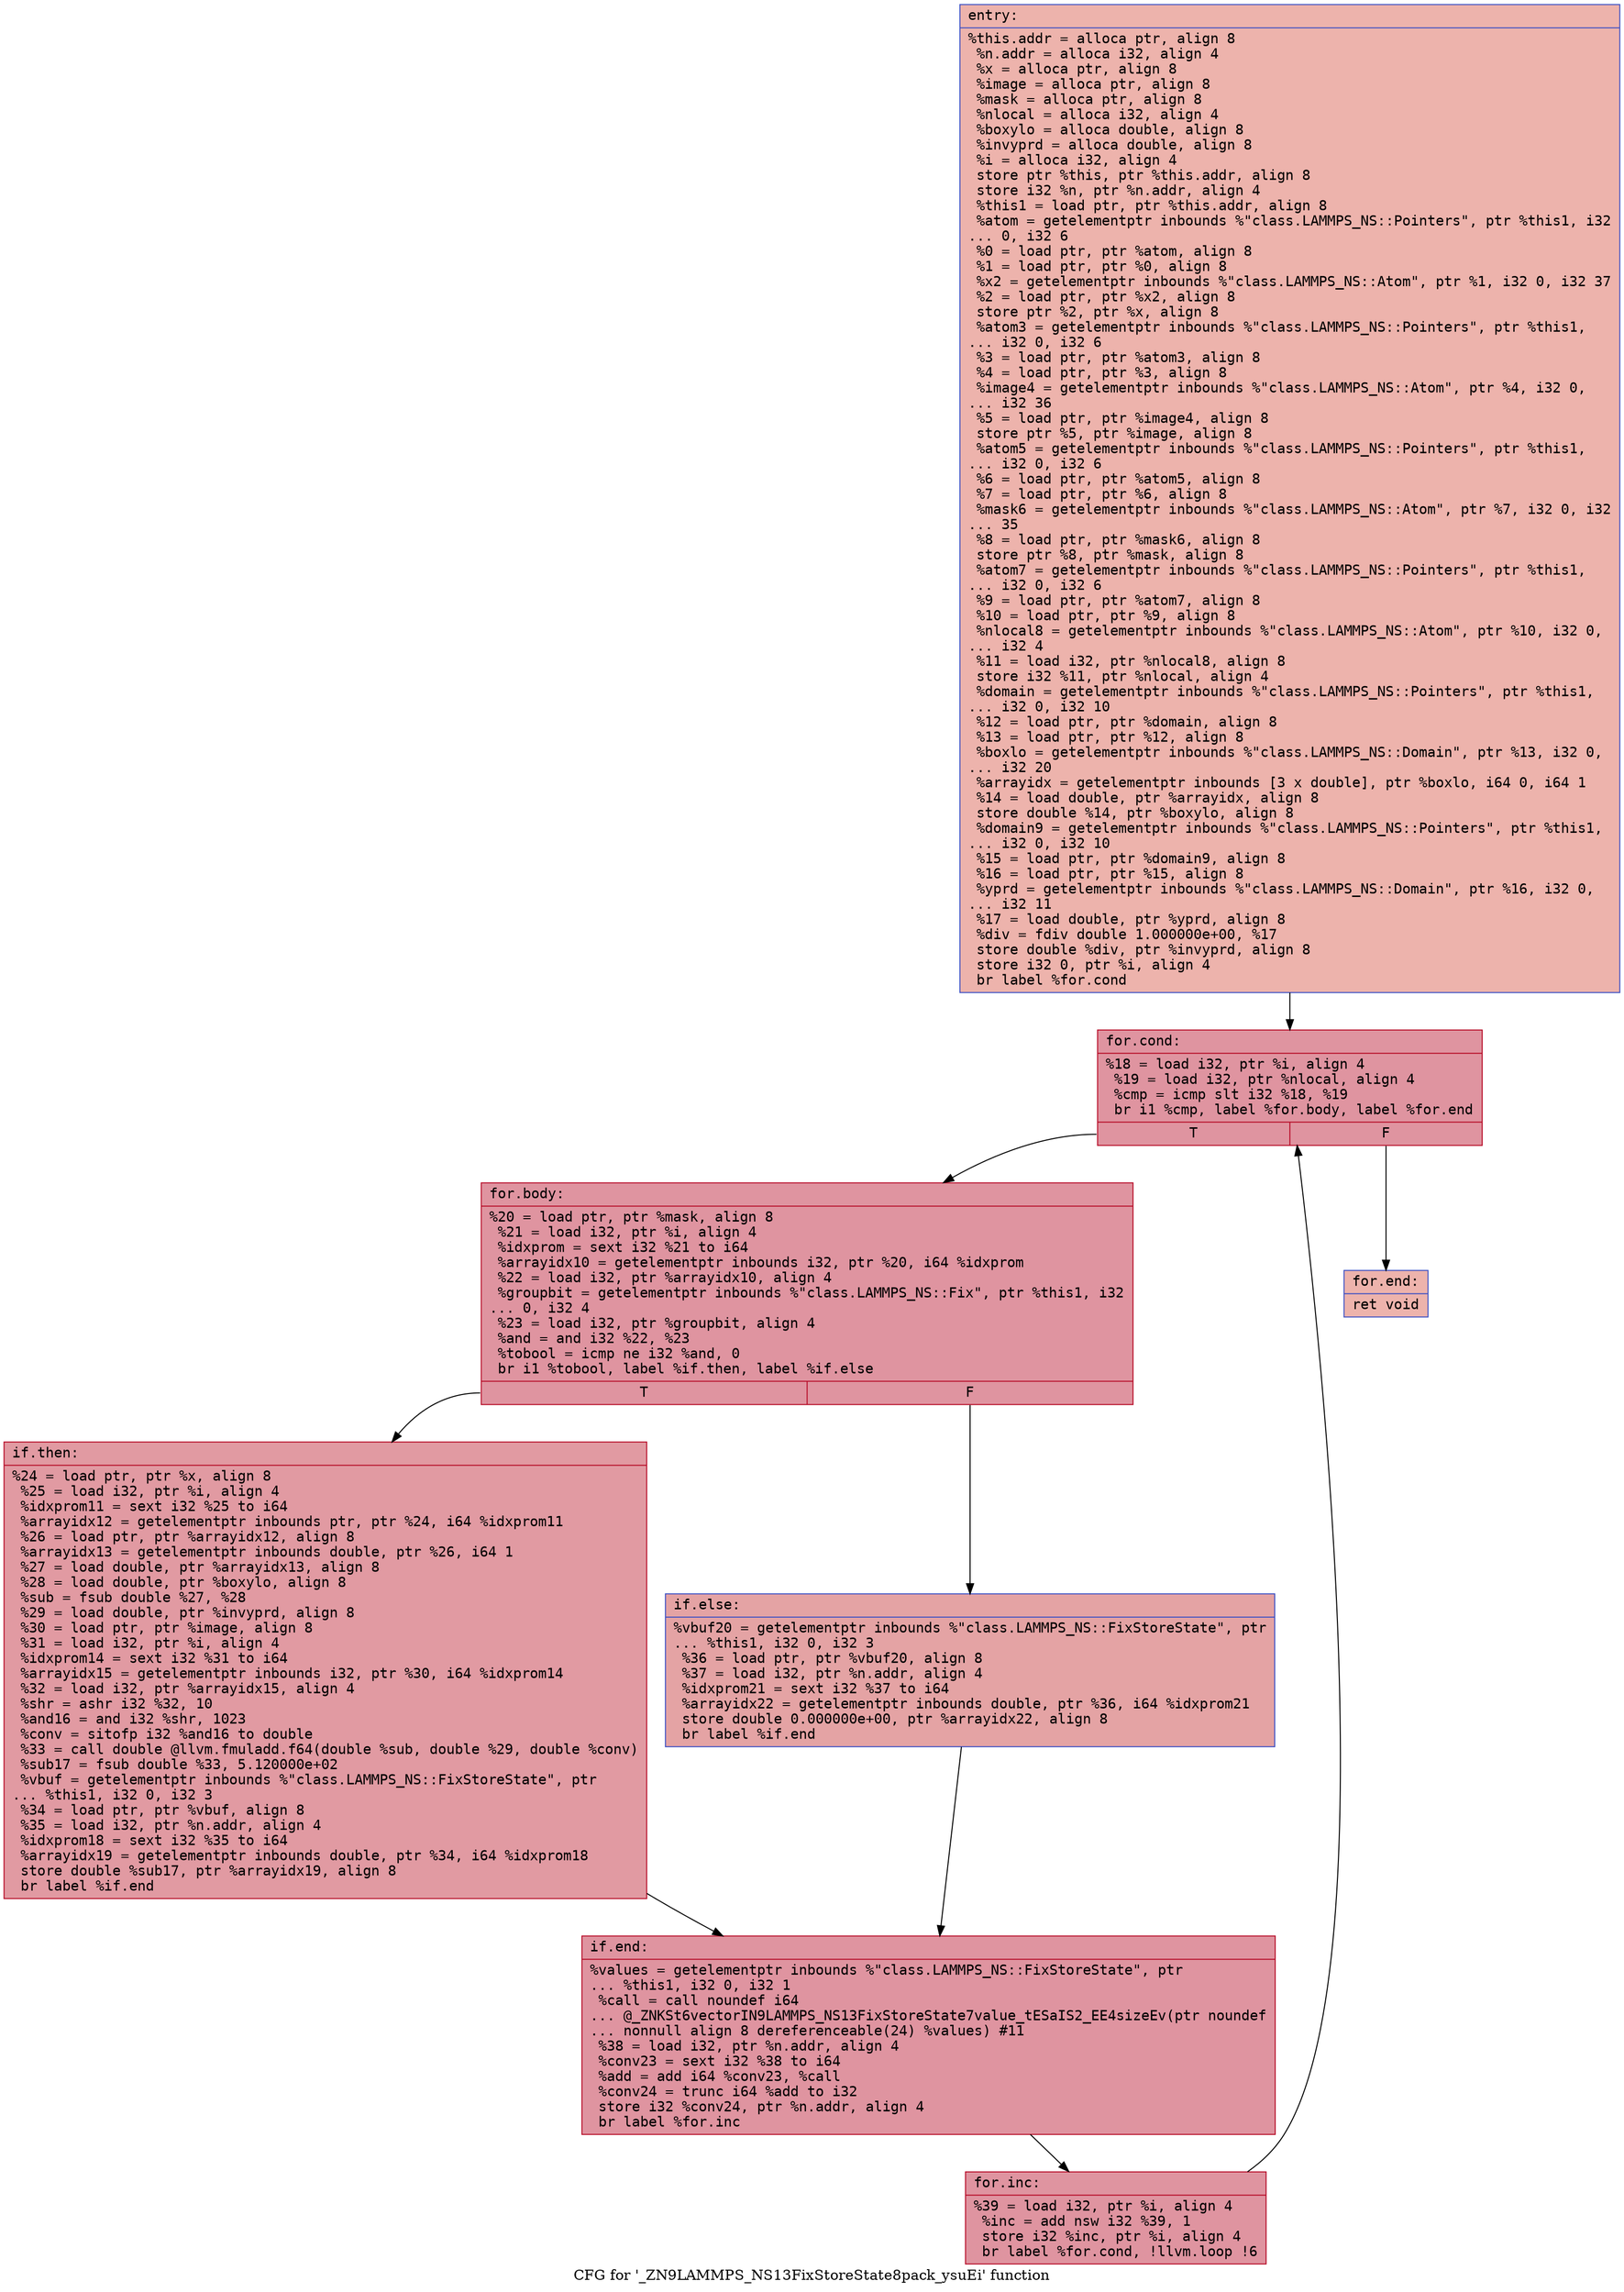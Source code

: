 digraph "CFG for '_ZN9LAMMPS_NS13FixStoreState8pack_ysuEi' function" {
	label="CFG for '_ZN9LAMMPS_NS13FixStoreState8pack_ysuEi' function";

	Node0x55b56491e950 [shape=record,color="#3d50c3ff", style=filled, fillcolor="#d6524470" fontname="Courier",label="{entry:\l|  %this.addr = alloca ptr, align 8\l  %n.addr = alloca i32, align 4\l  %x = alloca ptr, align 8\l  %image = alloca ptr, align 8\l  %mask = alloca ptr, align 8\l  %nlocal = alloca i32, align 4\l  %boxylo = alloca double, align 8\l  %invyprd = alloca double, align 8\l  %i = alloca i32, align 4\l  store ptr %this, ptr %this.addr, align 8\l  store i32 %n, ptr %n.addr, align 4\l  %this1 = load ptr, ptr %this.addr, align 8\l  %atom = getelementptr inbounds %\"class.LAMMPS_NS::Pointers\", ptr %this1, i32\l... 0, i32 6\l  %0 = load ptr, ptr %atom, align 8\l  %1 = load ptr, ptr %0, align 8\l  %x2 = getelementptr inbounds %\"class.LAMMPS_NS::Atom\", ptr %1, i32 0, i32 37\l  %2 = load ptr, ptr %x2, align 8\l  store ptr %2, ptr %x, align 8\l  %atom3 = getelementptr inbounds %\"class.LAMMPS_NS::Pointers\", ptr %this1,\l... i32 0, i32 6\l  %3 = load ptr, ptr %atom3, align 8\l  %4 = load ptr, ptr %3, align 8\l  %image4 = getelementptr inbounds %\"class.LAMMPS_NS::Atom\", ptr %4, i32 0,\l... i32 36\l  %5 = load ptr, ptr %image4, align 8\l  store ptr %5, ptr %image, align 8\l  %atom5 = getelementptr inbounds %\"class.LAMMPS_NS::Pointers\", ptr %this1,\l... i32 0, i32 6\l  %6 = load ptr, ptr %atom5, align 8\l  %7 = load ptr, ptr %6, align 8\l  %mask6 = getelementptr inbounds %\"class.LAMMPS_NS::Atom\", ptr %7, i32 0, i32\l... 35\l  %8 = load ptr, ptr %mask6, align 8\l  store ptr %8, ptr %mask, align 8\l  %atom7 = getelementptr inbounds %\"class.LAMMPS_NS::Pointers\", ptr %this1,\l... i32 0, i32 6\l  %9 = load ptr, ptr %atom7, align 8\l  %10 = load ptr, ptr %9, align 8\l  %nlocal8 = getelementptr inbounds %\"class.LAMMPS_NS::Atom\", ptr %10, i32 0,\l... i32 4\l  %11 = load i32, ptr %nlocal8, align 8\l  store i32 %11, ptr %nlocal, align 4\l  %domain = getelementptr inbounds %\"class.LAMMPS_NS::Pointers\", ptr %this1,\l... i32 0, i32 10\l  %12 = load ptr, ptr %domain, align 8\l  %13 = load ptr, ptr %12, align 8\l  %boxlo = getelementptr inbounds %\"class.LAMMPS_NS::Domain\", ptr %13, i32 0,\l... i32 20\l  %arrayidx = getelementptr inbounds [3 x double], ptr %boxlo, i64 0, i64 1\l  %14 = load double, ptr %arrayidx, align 8\l  store double %14, ptr %boxylo, align 8\l  %domain9 = getelementptr inbounds %\"class.LAMMPS_NS::Pointers\", ptr %this1,\l... i32 0, i32 10\l  %15 = load ptr, ptr %domain9, align 8\l  %16 = load ptr, ptr %15, align 8\l  %yprd = getelementptr inbounds %\"class.LAMMPS_NS::Domain\", ptr %16, i32 0,\l... i32 11\l  %17 = load double, ptr %yprd, align 8\l  %div = fdiv double 1.000000e+00, %17\l  store double %div, ptr %invyprd, align 8\l  store i32 0, ptr %i, align 4\l  br label %for.cond\l}"];
	Node0x55b56491e950 -> Node0x55b564920ff0[tooltip="entry -> for.cond\nProbability 100.00%" ];
	Node0x55b564920ff0 [shape=record,color="#b70d28ff", style=filled, fillcolor="#b70d2870" fontname="Courier",label="{for.cond:\l|  %18 = load i32, ptr %i, align 4\l  %19 = load i32, ptr %nlocal, align 4\l  %cmp = icmp slt i32 %18, %19\l  br i1 %cmp, label %for.body, label %for.end\l|{<s0>T|<s1>F}}"];
	Node0x55b564920ff0:s0 -> Node0x55b564921290[tooltip="for.cond -> for.body\nProbability 96.88%" ];
	Node0x55b564920ff0:s1 -> Node0x55b564921310[tooltip="for.cond -> for.end\nProbability 3.12%" ];
	Node0x55b564921290 [shape=record,color="#b70d28ff", style=filled, fillcolor="#b70d2870" fontname="Courier",label="{for.body:\l|  %20 = load ptr, ptr %mask, align 8\l  %21 = load i32, ptr %i, align 4\l  %idxprom = sext i32 %21 to i64\l  %arrayidx10 = getelementptr inbounds i32, ptr %20, i64 %idxprom\l  %22 = load i32, ptr %arrayidx10, align 4\l  %groupbit = getelementptr inbounds %\"class.LAMMPS_NS::Fix\", ptr %this1, i32\l... 0, i32 4\l  %23 = load i32, ptr %groupbit, align 4\l  %and = and i32 %22, %23\l  %tobool = icmp ne i32 %and, 0\l  br i1 %tobool, label %if.then, label %if.else\l|{<s0>T|<s1>F}}"];
	Node0x55b564921290:s0 -> Node0x55b5649219e0[tooltip="for.body -> if.then\nProbability 62.50%" ];
	Node0x55b564921290:s1 -> Node0x55b564921a50[tooltip="for.body -> if.else\nProbability 37.50%" ];
	Node0x55b5649219e0 [shape=record,color="#b70d28ff", style=filled, fillcolor="#bb1b2c70" fontname="Courier",label="{if.then:\l|  %24 = load ptr, ptr %x, align 8\l  %25 = load i32, ptr %i, align 4\l  %idxprom11 = sext i32 %25 to i64\l  %arrayidx12 = getelementptr inbounds ptr, ptr %24, i64 %idxprom11\l  %26 = load ptr, ptr %arrayidx12, align 8\l  %arrayidx13 = getelementptr inbounds double, ptr %26, i64 1\l  %27 = load double, ptr %arrayidx13, align 8\l  %28 = load double, ptr %boxylo, align 8\l  %sub = fsub double %27, %28\l  %29 = load double, ptr %invyprd, align 8\l  %30 = load ptr, ptr %image, align 8\l  %31 = load i32, ptr %i, align 4\l  %idxprom14 = sext i32 %31 to i64\l  %arrayidx15 = getelementptr inbounds i32, ptr %30, i64 %idxprom14\l  %32 = load i32, ptr %arrayidx15, align 4\l  %shr = ashr i32 %32, 10\l  %and16 = and i32 %shr, 1023\l  %conv = sitofp i32 %and16 to double\l  %33 = call double @llvm.fmuladd.f64(double %sub, double %29, double %conv)\l  %sub17 = fsub double %33, 5.120000e+02\l  %vbuf = getelementptr inbounds %\"class.LAMMPS_NS::FixStoreState\", ptr\l... %this1, i32 0, i32 3\l  %34 = load ptr, ptr %vbuf, align 8\l  %35 = load i32, ptr %n.addr, align 4\l  %idxprom18 = sext i32 %35 to i64\l  %arrayidx19 = getelementptr inbounds double, ptr %34, i64 %idxprom18\l  store double %sub17, ptr %arrayidx19, align 8\l  br label %if.end\l}"];
	Node0x55b5649219e0 -> Node0x55b564920cd0[tooltip="if.then -> if.end\nProbability 100.00%" ];
	Node0x55b564921a50 [shape=record,color="#3d50c3ff", style=filled, fillcolor="#c32e3170" fontname="Courier",label="{if.else:\l|  %vbuf20 = getelementptr inbounds %\"class.LAMMPS_NS::FixStoreState\", ptr\l... %this1, i32 0, i32 3\l  %36 = load ptr, ptr %vbuf20, align 8\l  %37 = load i32, ptr %n.addr, align 4\l  %idxprom21 = sext i32 %37 to i64\l  %arrayidx22 = getelementptr inbounds double, ptr %36, i64 %idxprom21\l  store double 0.000000e+00, ptr %arrayidx22, align 8\l  br label %if.end\l}"];
	Node0x55b564921a50 -> Node0x55b564920cd0[tooltip="if.else -> if.end\nProbability 100.00%" ];
	Node0x55b564920cd0 [shape=record,color="#b70d28ff", style=filled, fillcolor="#b70d2870" fontname="Courier",label="{if.end:\l|  %values = getelementptr inbounds %\"class.LAMMPS_NS::FixStoreState\", ptr\l... %this1, i32 0, i32 1\l  %call = call noundef i64\l... @_ZNKSt6vectorIN9LAMMPS_NS13FixStoreState7value_tESaIS2_EE4sizeEv(ptr noundef\l... nonnull align 8 dereferenceable(24) %values) #11\l  %38 = load i32, ptr %n.addr, align 4\l  %conv23 = sext i32 %38 to i64\l  %add = add i64 %conv23, %call\l  %conv24 = trunc i64 %add to i32\l  store i32 %conv24, ptr %n.addr, align 4\l  br label %for.inc\l}"];
	Node0x55b564920cd0 -> Node0x55b564923450[tooltip="if.end -> for.inc\nProbability 100.00%" ];
	Node0x55b564923450 [shape=record,color="#b70d28ff", style=filled, fillcolor="#b70d2870" fontname="Courier",label="{for.inc:\l|  %39 = load i32, ptr %i, align 4\l  %inc = add nsw i32 %39, 1\l  store i32 %inc, ptr %i, align 4\l  br label %for.cond, !llvm.loop !6\l}"];
	Node0x55b564923450 -> Node0x55b564920ff0[tooltip="for.inc -> for.cond\nProbability 100.00%" ];
	Node0x55b564921310 [shape=record,color="#3d50c3ff", style=filled, fillcolor="#d6524470" fontname="Courier",label="{for.end:\l|  ret void\l}"];
}
